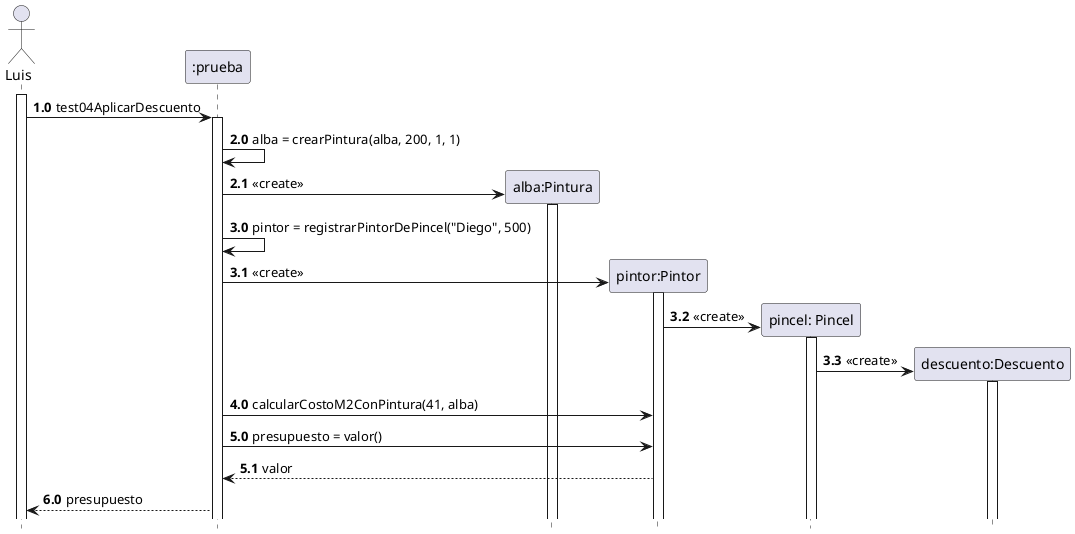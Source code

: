 @startuml test04AplicarDescuentoMas40M2
    hide footbox
    skinparam classAttributeIconSize 0
   
    autonumber 1.0
    actor Luis
    activate Luis
    Luis -> ":prueba" as prueba: test04AplicarDescuento
    activate prueba
    
    autonumber 2.0
    prueba -> prueba: alba = crearPintura(alba, 200, 1, 1)

    create "alba:Pintura" as alba
    prueba -> alba: << create >>
    activate alba


    autonumber 3.0
    prueba -> prueba: pintor = registrarPintorDePincel("Diego", 500)

    create "pintor:Pintor" as pintor
    prueba -> pintor: << create >>
    activate pintor

    create "pincel: Pincel" as pincel
    pintor -> pincel: << create >>
    activate pincel

    create "descuento:Descuento" as descuento
    pincel -> descuento: << create >>
    activate descuento

    

    autonumber 4.0
    prueba -> pintor: calcularCostoM2ConPintura(41, alba)

    autonumber 5.0
    prueba -> pintor: presupuesto = valor()
    pintor --> prueba: valor

    autonumber 6.0   
    prueba --> Luis: presupuesto

@enduml